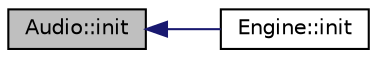 digraph "Audio::init"
{
  edge [fontname="Helvetica",fontsize="10",labelfontname="Helvetica",labelfontsize="10"];
  node [fontname="Helvetica",fontsize="10",shape=record];
  rankdir="LR";
  Node5 [label="Audio::init",height=0.2,width=0.4,color="black", fillcolor="grey75", style="filled", fontcolor="black"];
  Node5 -> Node6 [dir="back",color="midnightblue",fontsize="10",style="solid",fontname="Helvetica"];
  Node6 [label="Engine::init",height=0.2,width=0.4,color="black", fillcolor="white", style="filled",URL="$namespace_engine.html#a3c724ad52a22ba7fe7a6644171c35876"];
}
